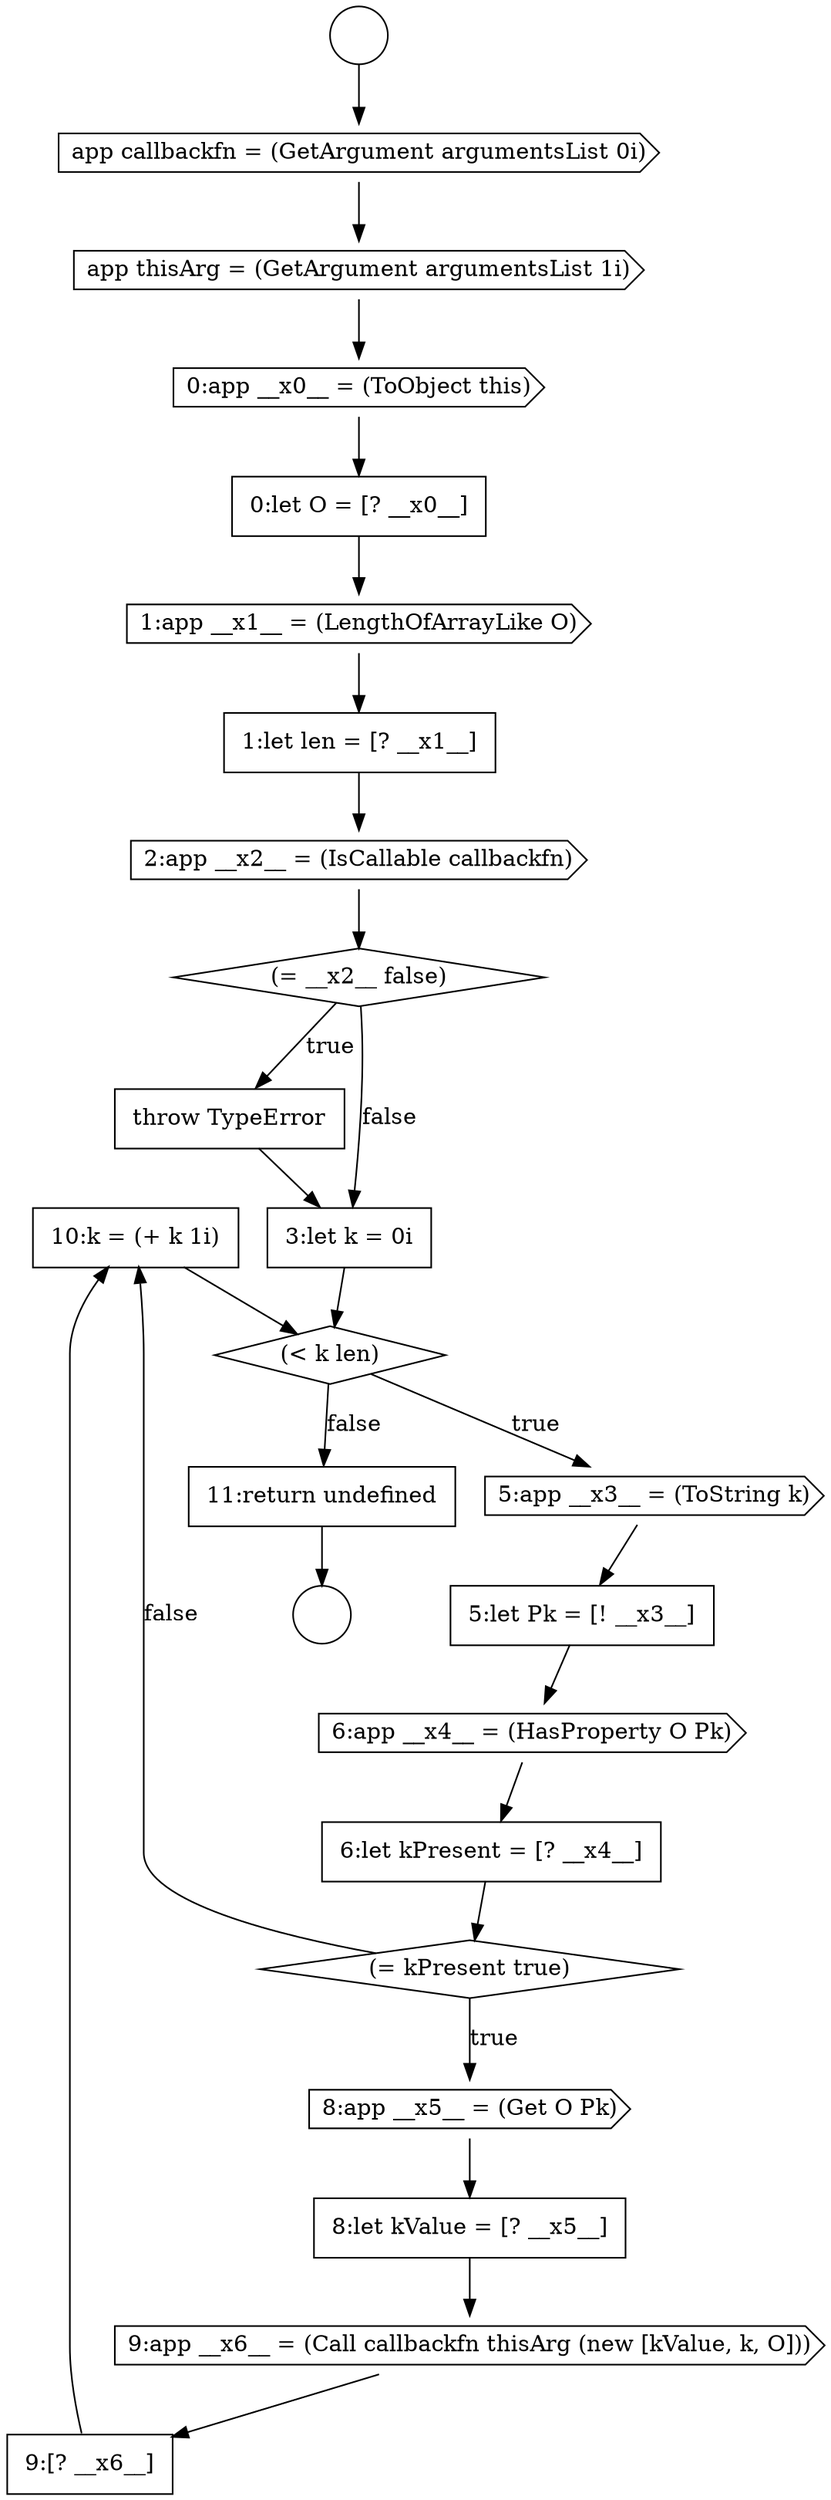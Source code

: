 digraph {
  node16071 [shape=none, margin=0, label=<<font color="black">
    <table border="0" cellborder="1" cellspacing="0" cellpadding="10">
      <tr><td align="left">10:k = (+ k 1i)</td></tr>
    </table>
  </font>> color="black" fillcolor="white" style=filled]
  node16067 [shape=cds, label=<<font color="black">8:app __x5__ = (Get O Pk)</font>> color="black" fillcolor="white" style=filled]
  node16050 [shape=circle label=" " color="black" fillcolor="white" style=filled]
  node16059 [shape=none, margin=0, label=<<font color="black">
    <table border="0" cellborder="1" cellspacing="0" cellpadding="10">
      <tr><td align="left">throw TypeError</td></tr>
    </table>
  </font>> color="black" fillcolor="white" style=filled]
  node16072 [shape=none, margin=0, label=<<font color="black">
    <table border="0" cellborder="1" cellspacing="0" cellpadding="10">
      <tr><td align="left">11:return undefined</td></tr>
    </table>
  </font>> color="black" fillcolor="white" style=filled]
  node16055 [shape=cds, label=<<font color="black">1:app __x1__ = (LengthOfArrayLike O)</font>> color="black" fillcolor="white" style=filled]
  node16068 [shape=none, margin=0, label=<<font color="black">
    <table border="0" cellborder="1" cellspacing="0" cellpadding="10">
      <tr><td align="left">8:let kValue = [? __x5__]</td></tr>
    </table>
  </font>> color="black" fillcolor="white" style=filled]
  node16063 [shape=none, margin=0, label=<<font color="black">
    <table border="0" cellborder="1" cellspacing="0" cellpadding="10">
      <tr><td align="left">5:let Pk = [! __x3__]</td></tr>
    </table>
  </font>> color="black" fillcolor="white" style=filled]
  node16065 [shape=none, margin=0, label=<<font color="black">
    <table border="0" cellborder="1" cellspacing="0" cellpadding="10">
      <tr><td align="left">6:let kPresent = [? __x4__]</td></tr>
    </table>
  </font>> color="black" fillcolor="white" style=filled]
  node16052 [shape=cds, label=<<font color="black">app thisArg = (GetArgument argumentsList 1i)</font>> color="black" fillcolor="white" style=filled]
  node16064 [shape=cds, label=<<font color="black">6:app __x4__ = (HasProperty O Pk)</font>> color="black" fillcolor="white" style=filled]
  node16049 [shape=circle label=" " color="black" fillcolor="white" style=filled]
  node16070 [shape=none, margin=0, label=<<font color="black">
    <table border="0" cellborder="1" cellspacing="0" cellpadding="10">
      <tr><td align="left">9:[? __x6__]</td></tr>
    </table>
  </font>> color="black" fillcolor="white" style=filled]
  node16053 [shape=cds, label=<<font color="black">0:app __x0__ = (ToObject this)</font>> color="black" fillcolor="white" style=filled]
  node16061 [shape=diamond, label=<<font color="black">(&lt; k len)</font>> color="black" fillcolor="white" style=filled]
  node16066 [shape=diamond, label=<<font color="black">(= kPresent true)</font>> color="black" fillcolor="white" style=filled]
  node16054 [shape=none, margin=0, label=<<font color="black">
    <table border="0" cellborder="1" cellspacing="0" cellpadding="10">
      <tr><td align="left">0:let O = [? __x0__]</td></tr>
    </table>
  </font>> color="black" fillcolor="white" style=filled]
  node16060 [shape=none, margin=0, label=<<font color="black">
    <table border="0" cellborder="1" cellspacing="0" cellpadding="10">
      <tr><td align="left">3:let k = 0i</td></tr>
    </table>
  </font>> color="black" fillcolor="white" style=filled]
  node16051 [shape=cds, label=<<font color="black">app callbackfn = (GetArgument argumentsList 0i)</font>> color="black" fillcolor="white" style=filled]
  node16058 [shape=diamond, label=<<font color="black">(= __x2__ false)</font>> color="black" fillcolor="white" style=filled]
  node16056 [shape=none, margin=0, label=<<font color="black">
    <table border="0" cellborder="1" cellspacing="0" cellpadding="10">
      <tr><td align="left">1:let len = [? __x1__]</td></tr>
    </table>
  </font>> color="black" fillcolor="white" style=filled]
  node16069 [shape=cds, label=<<font color="black">9:app __x6__ = (Call callbackfn thisArg (new [kValue, k, O]))</font>> color="black" fillcolor="white" style=filled]
  node16057 [shape=cds, label=<<font color="black">2:app __x2__ = (IsCallable callbackfn)</font>> color="black" fillcolor="white" style=filled]
  node16062 [shape=cds, label=<<font color="black">5:app __x3__ = (ToString k)</font>> color="black" fillcolor="white" style=filled]
  node16063 -> node16064 [ color="black"]
  node16066 -> node16067 [label=<<font color="black">true</font>> color="black"]
  node16066 -> node16071 [label=<<font color="black">false</font>> color="black"]
  node16056 -> node16057 [ color="black"]
  node16052 -> node16053 [ color="black"]
  node16059 -> node16060 [ color="black"]
  node16069 -> node16070 [ color="black"]
  node16053 -> node16054 [ color="black"]
  node16062 -> node16063 [ color="black"]
  node16070 -> node16071 [ color="black"]
  node16064 -> node16065 [ color="black"]
  node16049 -> node16051 [ color="black"]
  node16068 -> node16069 [ color="black"]
  node16055 -> node16056 [ color="black"]
  node16058 -> node16059 [label=<<font color="black">true</font>> color="black"]
  node16058 -> node16060 [label=<<font color="black">false</font>> color="black"]
  node16054 -> node16055 [ color="black"]
  node16071 -> node16061 [ color="black"]
  node16061 -> node16062 [label=<<font color="black">true</font>> color="black"]
  node16061 -> node16072 [label=<<font color="black">false</font>> color="black"]
  node16051 -> node16052 [ color="black"]
  node16072 -> node16050 [ color="black"]
  node16057 -> node16058 [ color="black"]
  node16067 -> node16068 [ color="black"]
  node16060 -> node16061 [ color="black"]
  node16065 -> node16066 [ color="black"]
}
